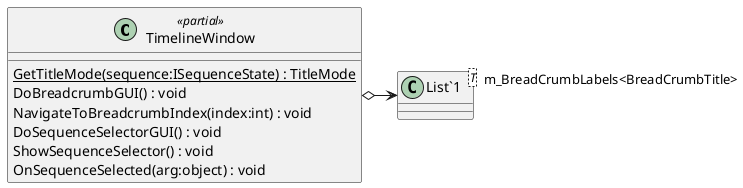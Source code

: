 @startuml
class TimelineWindow <<partial>> {
    {static} GetTitleMode(sequence:ISequenceState) : TitleMode
    DoBreadcrumbGUI() : void
    NavigateToBreadcrumbIndex(index:int) : void
    DoSequenceSelectorGUI() : void
    ShowSequenceSelector() : void
    OnSequenceSelected(arg:object) : void
}
class "List`1"<T> {
}
TimelineWindow o-> "m_BreadCrumbLabels<BreadCrumbTitle>" "List`1"
@enduml

